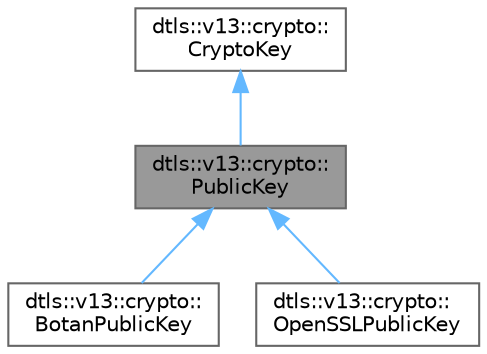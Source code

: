digraph "dtls::v13::crypto::PublicKey"
{
 // LATEX_PDF_SIZE
  bgcolor="transparent";
  edge [fontname=Helvetica,fontsize=10,labelfontname=Helvetica,labelfontsize=10];
  node [fontname=Helvetica,fontsize=10,shape=box,height=0.2,width=0.4];
  Node1 [id="Node000001",label="dtls::v13::crypto::\lPublicKey",height=0.2,width=0.4,color="gray40", fillcolor="grey60", style="filled", fontcolor="black",tooltip=" "];
  Node2 -> Node1 [id="edge1_Node000001_Node000002",dir="back",color="steelblue1",style="solid",tooltip=" "];
  Node2 [id="Node000002",label="dtls::v13::crypto::\lCryptoKey",height=0.2,width=0.4,color="gray40", fillcolor="white", style="filled",URL="$classdtls_1_1v13_1_1crypto_1_1CryptoKey.html",tooltip=" "];
  Node1 -> Node3 [id="edge2_Node000001_Node000003",dir="back",color="steelblue1",style="solid",tooltip=" "];
  Node3 [id="Node000003",label="dtls::v13::crypto::\lBotanPublicKey",height=0.2,width=0.4,color="gray40", fillcolor="white", style="filled",URL="$classdtls_1_1v13_1_1crypto_1_1BotanPublicKey.html",tooltip="Botan public key implementation"];
  Node1 -> Node4 [id="edge3_Node000001_Node000004",dir="back",color="steelblue1",style="solid",tooltip=" "];
  Node4 [id="Node000004",label="dtls::v13::crypto::\lOpenSSLPublicKey",height=0.2,width=0.4,color="gray40", fillcolor="white", style="filled",URL="$classdtls_1_1v13_1_1crypto_1_1OpenSSLPublicKey.html",tooltip="OpenSSL public key implementation"];
}
